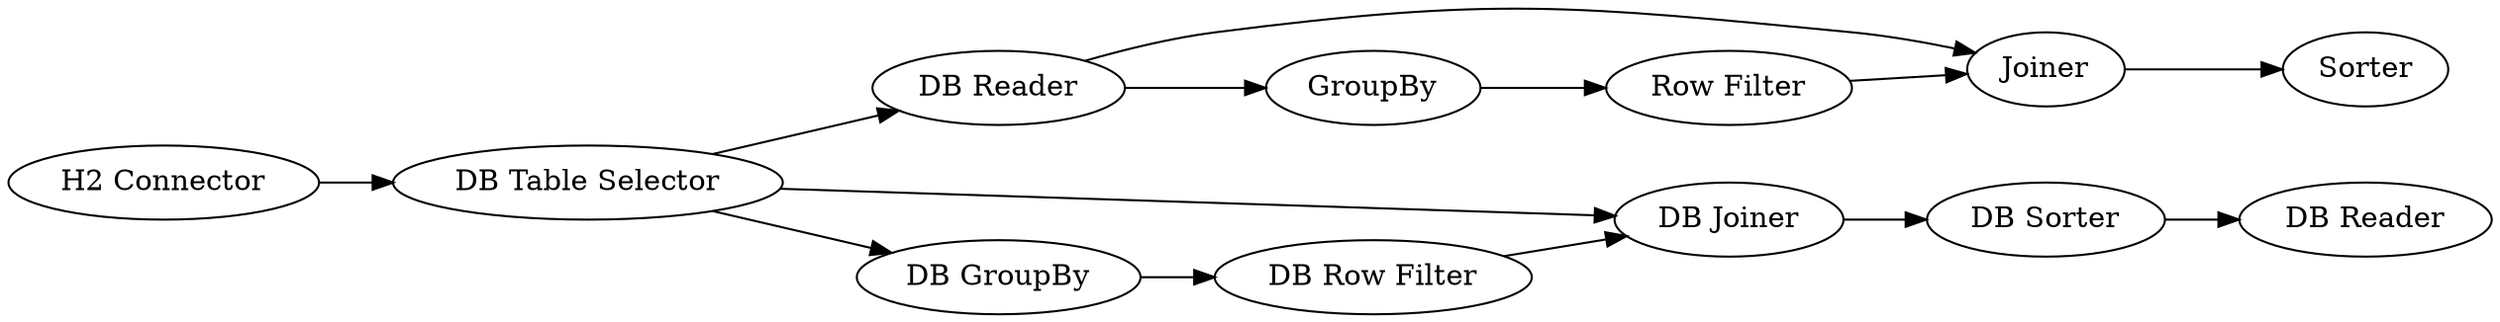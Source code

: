digraph {
	262 -> 263
	263 -> 265
	264 -> 255
	260 -> 261
	260 -> 263
	257 -> 258
	261 -> 262
	258 -> 264
	259 -> 260
	256 -> 257
	259 -> 258
	259 -> 256
	253 -> 259
	260 [label="DB Reader"]
	264 [label="DB Sorter"]
	263 [label=Joiner]
	265 [label=Sorter]
	256 [label="DB GroupBy"]
	262 [label="Row Filter"]
	253 [label="H2 Connector"]
	258 [label="DB Joiner"]
	261 [label=GroupBy]
	255 [label="DB Reader"]
	257 [label="DB Row Filter"]
	259 [label="DB Table Selector"]
	rankdir=LR
}
